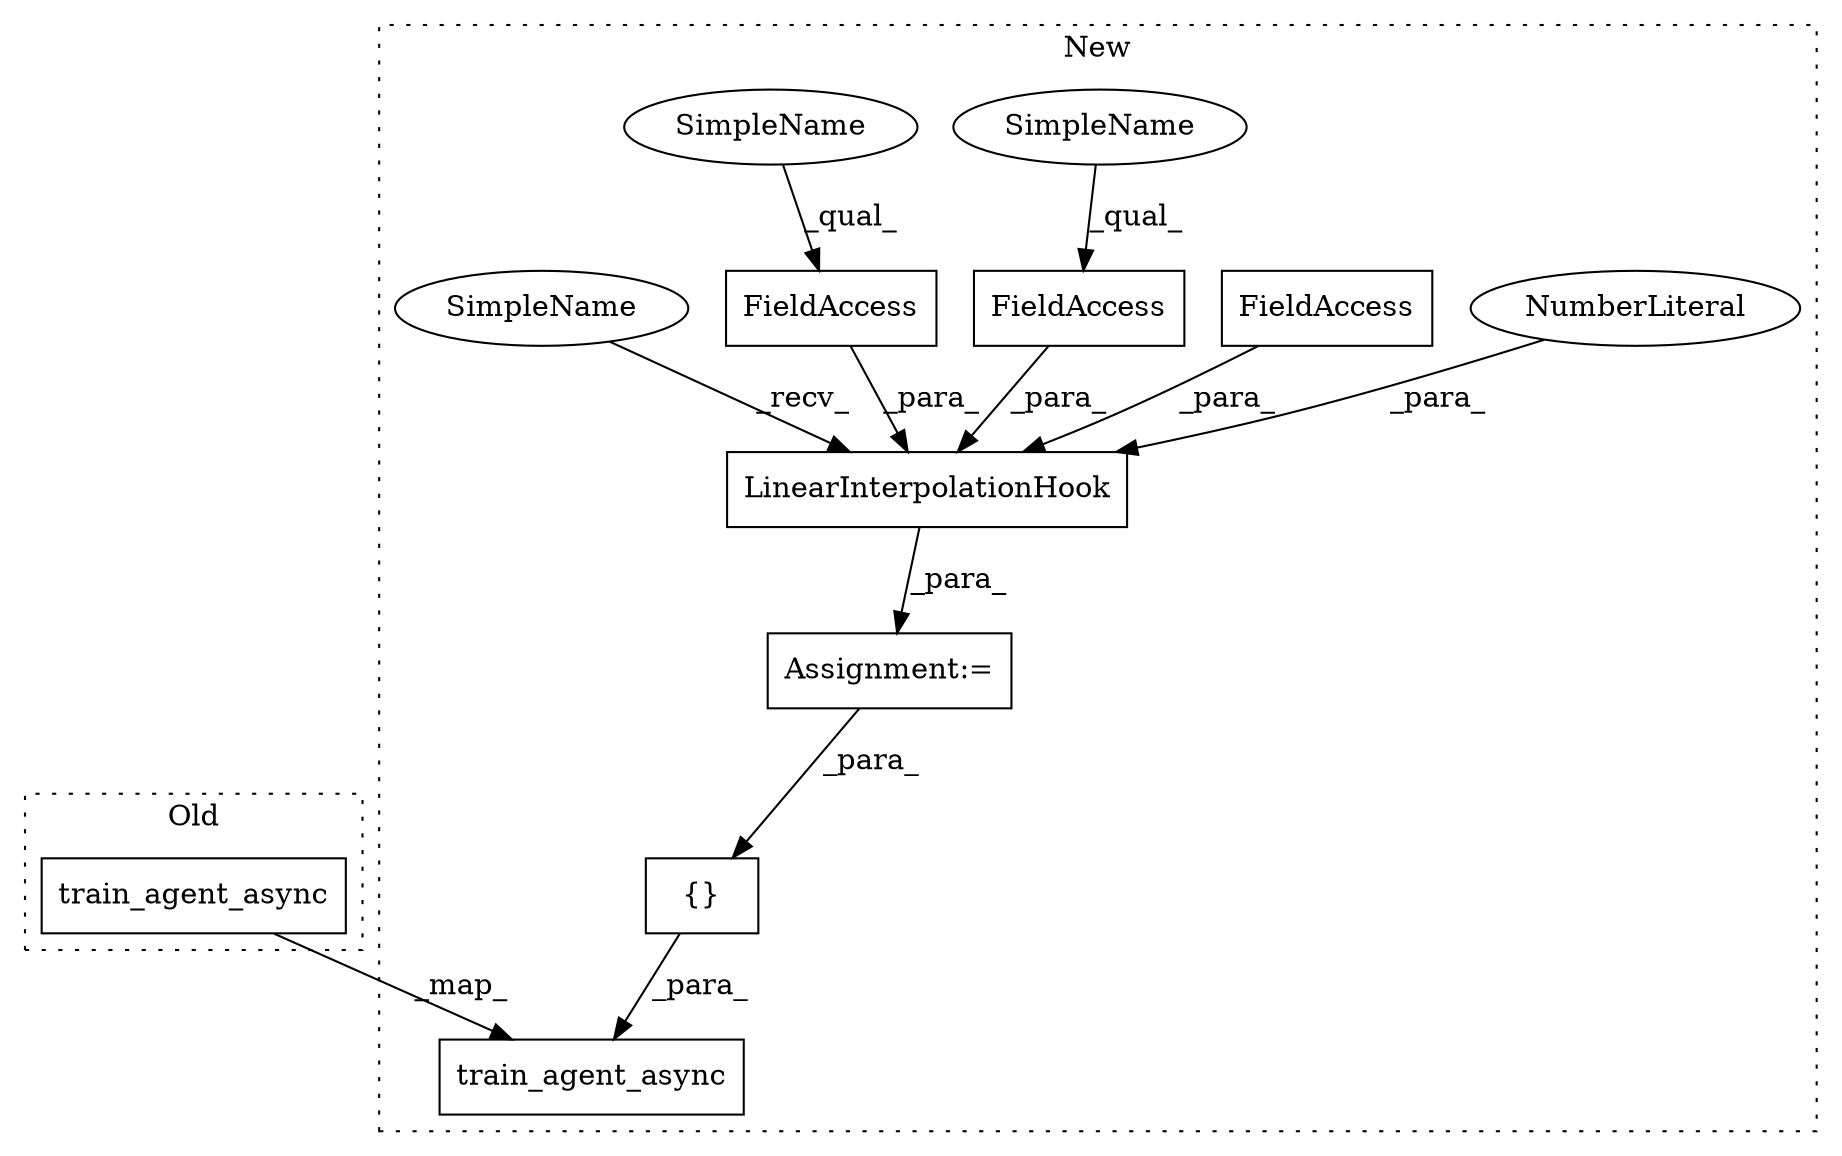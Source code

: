digraph G {
subgraph cluster0 {
1 [label="train_agent_async" a="32" s="4177,4310" l="18,1" shape="box"];
label = "Old";
style="dotted";
}
subgraph cluster1 {
2 [label="train_agent_async" a="32" s="4465,4623" l="18,1" shape="box"];
3 [label="Assignment:=" a="7" s="4377" l="1" shape="box"];
4 [label="LinearInterpolationHook" a="32" s="4390,4444" l="24,1" shape="box"];
5 [label="{}" a="4" s="4608,4622" l="1,1" shape="box"];
6 [label="NumberLiteral" a="34" s="4433" l="1" shape="ellipse"];
7 [label="FieldAccess" a="22" s="4414" l="10" shape="box"];
8 [label="FieldAccess" a="22" s="4425" l="7" shape="box"];
9 [label="FieldAccess" a="22" s="4435" l="9" shape="box"];
10 [label="SimpleName" a="42" s="4425" l="4" shape="ellipse"];
11 [label="SimpleName" a="42" s="4414" l="4" shape="ellipse"];
12 [label="SimpleName" a="42" s="4378" l="11" shape="ellipse"];
label = "New";
style="dotted";
}
1 -> 2 [label="_map_"];
3 -> 5 [label="_para_"];
4 -> 3 [label="_para_"];
5 -> 2 [label="_para_"];
6 -> 4 [label="_para_"];
7 -> 4 [label="_para_"];
8 -> 4 [label="_para_"];
9 -> 4 [label="_para_"];
10 -> 8 [label="_qual_"];
11 -> 7 [label="_qual_"];
12 -> 4 [label="_recv_"];
}
